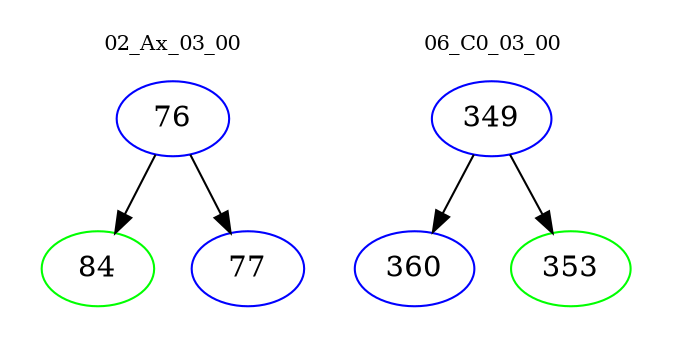 digraph{
subgraph cluster_0 {
color = white
label = "02_Ax_03_00";
fontsize=10;
T0_76 [label="76", color="blue"]
T0_76 -> T0_84 [color="black"]
T0_84 [label="84", color="green"]
T0_76 -> T0_77 [color="black"]
T0_77 [label="77", color="blue"]
}
subgraph cluster_1 {
color = white
label = "06_C0_03_00";
fontsize=10;
T1_349 [label="349", color="blue"]
T1_349 -> T1_360 [color="black"]
T1_360 [label="360", color="blue"]
T1_349 -> T1_353 [color="black"]
T1_353 [label="353", color="green"]
}
}
